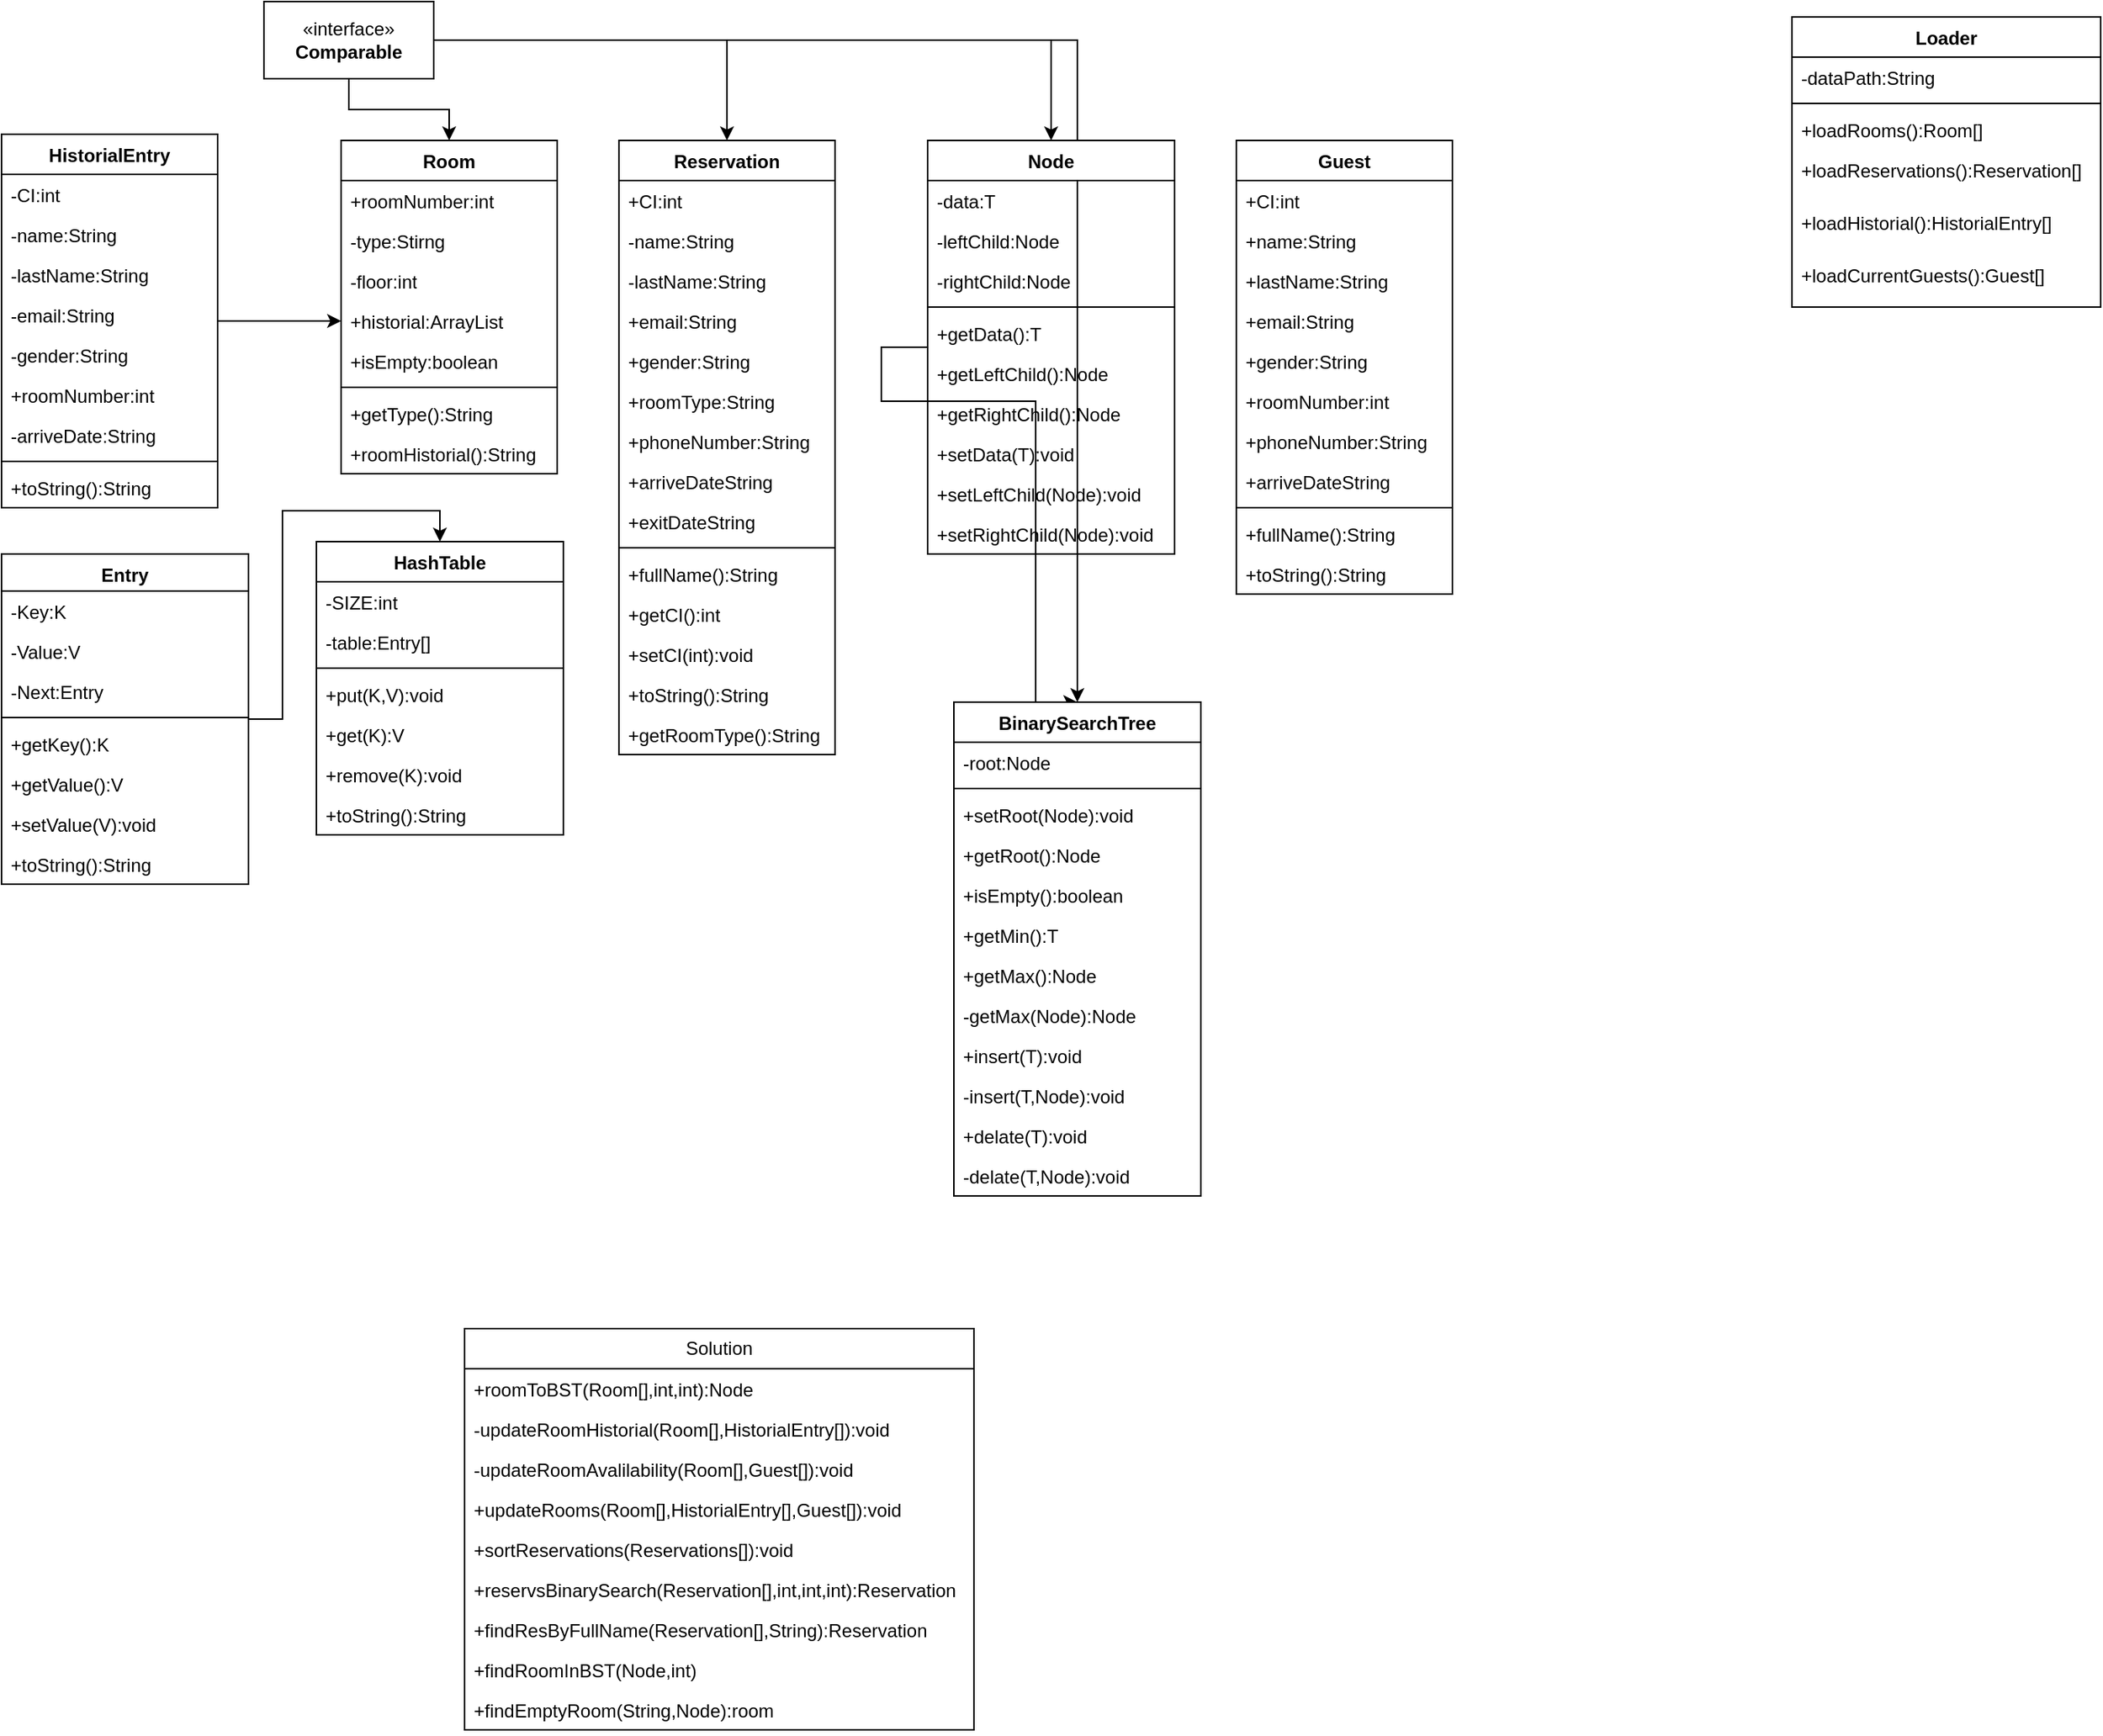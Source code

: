 <mxfile version="21.5.2" type="github">
  <diagram name="Página-1" id="9d56kvR91II5bREh-H07">
    <mxGraphModel dx="704" dy="362" grid="1" gridSize="10" guides="1" tooltips="1" connect="1" arrows="1" fold="1" page="1" pageScale="1" pageWidth="827" pageHeight="1169" math="0" shadow="0">
      <root>
        <mxCell id="0" />
        <mxCell id="1" parent="0" />
        <mxCell id="7iWJkJuJJ0laCZjRY4Vl-5" value="Loader" style="swimlane;fontStyle=1;align=center;verticalAlign=top;childLayout=stackLayout;horizontal=1;startSize=26;horizontalStack=0;resizeParent=1;resizeParentMax=0;resizeLast=0;collapsible=1;marginBottom=0;whiteSpace=wrap;html=1;" vertex="1" parent="1">
          <mxGeometry x="1210" y="40" width="200" height="188" as="geometry" />
        </mxCell>
        <mxCell id="7iWJkJuJJ0laCZjRY4Vl-6" value="-dataPath:String" style="text;strokeColor=none;fillColor=none;align=left;verticalAlign=top;spacingLeft=4;spacingRight=4;overflow=hidden;rotatable=0;points=[[0,0.5],[1,0.5]];portConstraint=eastwest;whiteSpace=wrap;html=1;" vertex="1" parent="7iWJkJuJJ0laCZjRY4Vl-5">
          <mxGeometry y="26" width="200" height="26" as="geometry" />
        </mxCell>
        <mxCell id="7iWJkJuJJ0laCZjRY4Vl-7" value="" style="line;strokeWidth=1;fillColor=none;align=left;verticalAlign=middle;spacingTop=-1;spacingLeft=3;spacingRight=3;rotatable=0;labelPosition=right;points=[];portConstraint=eastwest;strokeColor=inherit;" vertex="1" parent="7iWJkJuJJ0laCZjRY4Vl-5">
          <mxGeometry y="52" width="200" height="8" as="geometry" />
        </mxCell>
        <mxCell id="7iWJkJuJJ0laCZjRY4Vl-8" value="+loadRooms():Room[]" style="text;strokeColor=none;fillColor=none;align=left;verticalAlign=top;spacingLeft=4;spacingRight=4;overflow=hidden;rotatable=0;points=[[0,0.5],[1,0.5]];portConstraint=eastwest;whiteSpace=wrap;html=1;" vertex="1" parent="7iWJkJuJJ0laCZjRY4Vl-5">
          <mxGeometry y="60" width="200" height="26" as="geometry" />
        </mxCell>
        <mxCell id="7iWJkJuJJ0laCZjRY4Vl-9" value="+loadReservations():Reservation[]" style="text;strokeColor=none;fillColor=none;align=left;verticalAlign=top;spacingLeft=4;spacingRight=4;overflow=hidden;rotatable=0;points=[[0,0.5],[1,0.5]];portConstraint=eastwest;whiteSpace=wrap;html=1;" vertex="1" parent="7iWJkJuJJ0laCZjRY4Vl-5">
          <mxGeometry y="86" width="200" height="34" as="geometry" />
        </mxCell>
        <mxCell id="7iWJkJuJJ0laCZjRY4Vl-10" value="+loadHistorial():HistorialEntry[]" style="text;strokeColor=none;fillColor=none;align=left;verticalAlign=top;spacingLeft=4;spacingRight=4;overflow=hidden;rotatable=0;points=[[0,0.5],[1,0.5]];portConstraint=eastwest;whiteSpace=wrap;html=1;" vertex="1" parent="7iWJkJuJJ0laCZjRY4Vl-5">
          <mxGeometry y="120" width="200" height="34" as="geometry" />
        </mxCell>
        <mxCell id="7iWJkJuJJ0laCZjRY4Vl-11" value="+loadCurrentGuests():Guest[]" style="text;strokeColor=none;fillColor=none;align=left;verticalAlign=top;spacingLeft=4;spacingRight=4;overflow=hidden;rotatable=0;points=[[0,0.5],[1,0.5]];portConstraint=eastwest;whiteSpace=wrap;html=1;" vertex="1" parent="7iWJkJuJJ0laCZjRY4Vl-5">
          <mxGeometry y="154" width="200" height="34" as="geometry" />
        </mxCell>
        <mxCell id="7iWJkJuJJ0laCZjRY4Vl-12" value="Room" style="swimlane;fontStyle=1;align=center;verticalAlign=top;childLayout=stackLayout;horizontal=1;startSize=26;horizontalStack=0;resizeParent=1;resizeParentMax=0;resizeLast=0;collapsible=1;marginBottom=0;whiteSpace=wrap;html=1;" vertex="1" parent="1">
          <mxGeometry x="270" y="120" width="140" height="216" as="geometry" />
        </mxCell>
        <mxCell id="7iWJkJuJJ0laCZjRY4Vl-13" value="+roomNumber:int" style="text;strokeColor=none;fillColor=none;align=left;verticalAlign=top;spacingLeft=4;spacingRight=4;overflow=hidden;rotatable=0;points=[[0,0.5],[1,0.5]];portConstraint=eastwest;whiteSpace=wrap;html=1;" vertex="1" parent="7iWJkJuJJ0laCZjRY4Vl-12">
          <mxGeometry y="26" width="140" height="26" as="geometry" />
        </mxCell>
        <mxCell id="7iWJkJuJJ0laCZjRY4Vl-16" value="-type:Stirng" style="text;strokeColor=none;fillColor=none;align=left;verticalAlign=top;spacingLeft=4;spacingRight=4;overflow=hidden;rotatable=0;points=[[0,0.5],[1,0.5]];portConstraint=eastwest;whiteSpace=wrap;html=1;" vertex="1" parent="7iWJkJuJJ0laCZjRY4Vl-12">
          <mxGeometry y="52" width="140" height="26" as="geometry" />
        </mxCell>
        <mxCell id="7iWJkJuJJ0laCZjRY4Vl-17" value="-floor:int" style="text;strokeColor=none;fillColor=none;align=left;verticalAlign=top;spacingLeft=4;spacingRight=4;overflow=hidden;rotatable=0;points=[[0,0.5],[1,0.5]];portConstraint=eastwest;whiteSpace=wrap;html=1;" vertex="1" parent="7iWJkJuJJ0laCZjRY4Vl-12">
          <mxGeometry y="78" width="140" height="26" as="geometry" />
        </mxCell>
        <mxCell id="7iWJkJuJJ0laCZjRY4Vl-18" value="+historial:ArrayList" style="text;strokeColor=none;fillColor=none;align=left;verticalAlign=top;spacingLeft=4;spacingRight=4;overflow=hidden;rotatable=0;points=[[0,0.5],[1,0.5]];portConstraint=eastwest;whiteSpace=wrap;html=1;" vertex="1" parent="7iWJkJuJJ0laCZjRY4Vl-12">
          <mxGeometry y="104" width="140" height="26" as="geometry" />
        </mxCell>
        <mxCell id="7iWJkJuJJ0laCZjRY4Vl-19" value="+isEmpty:boolean" style="text;strokeColor=none;fillColor=none;align=left;verticalAlign=top;spacingLeft=4;spacingRight=4;overflow=hidden;rotatable=0;points=[[0,0.5],[1,0.5]];portConstraint=eastwest;whiteSpace=wrap;html=1;" vertex="1" parent="7iWJkJuJJ0laCZjRY4Vl-12">
          <mxGeometry y="130" width="140" height="26" as="geometry" />
        </mxCell>
        <mxCell id="7iWJkJuJJ0laCZjRY4Vl-14" value="" style="line;strokeWidth=1;fillColor=none;align=left;verticalAlign=middle;spacingTop=-1;spacingLeft=3;spacingRight=3;rotatable=0;labelPosition=right;points=[];portConstraint=eastwest;strokeColor=inherit;" vertex="1" parent="7iWJkJuJJ0laCZjRY4Vl-12">
          <mxGeometry y="156" width="140" height="8" as="geometry" />
        </mxCell>
        <mxCell id="7iWJkJuJJ0laCZjRY4Vl-20" value="+getType():String" style="text;strokeColor=none;fillColor=none;align=left;verticalAlign=top;spacingLeft=4;spacingRight=4;overflow=hidden;rotatable=0;points=[[0,0.5],[1,0.5]];portConstraint=eastwest;whiteSpace=wrap;html=1;" vertex="1" parent="7iWJkJuJJ0laCZjRY4Vl-12">
          <mxGeometry y="164" width="140" height="26" as="geometry" />
        </mxCell>
        <mxCell id="7iWJkJuJJ0laCZjRY4Vl-21" value="+roomHistorial():String" style="text;strokeColor=none;fillColor=none;align=left;verticalAlign=top;spacingLeft=4;spacingRight=4;overflow=hidden;rotatable=0;points=[[0,0.5],[1,0.5]];portConstraint=eastwest;whiteSpace=wrap;html=1;" vertex="1" parent="7iWJkJuJJ0laCZjRY4Vl-12">
          <mxGeometry y="190" width="140" height="26" as="geometry" />
        </mxCell>
        <mxCell id="7iWJkJuJJ0laCZjRY4Vl-23" style="edgeStyle=orthogonalEdgeStyle;rounded=0;orthogonalLoop=1;jettySize=auto;html=1;entryX=0.5;entryY=0;entryDx=0;entryDy=0;" edge="1" parent="1" source="7iWJkJuJJ0laCZjRY4Vl-22" target="7iWJkJuJJ0laCZjRY4Vl-12">
          <mxGeometry relative="1" as="geometry" />
        </mxCell>
        <mxCell id="7iWJkJuJJ0laCZjRY4Vl-28" style="edgeStyle=orthogonalEdgeStyle;rounded=0;orthogonalLoop=1;jettySize=auto;html=1;entryX=0.5;entryY=0;entryDx=0;entryDy=0;" edge="1" parent="1" source="7iWJkJuJJ0laCZjRY4Vl-22" target="7iWJkJuJJ0laCZjRY4Vl-24">
          <mxGeometry relative="1" as="geometry" />
        </mxCell>
        <mxCell id="7iWJkJuJJ0laCZjRY4Vl-46" style="edgeStyle=orthogonalEdgeStyle;rounded=0;orthogonalLoop=1;jettySize=auto;html=1;entryX=0.5;entryY=0;entryDx=0;entryDy=0;" edge="1" parent="1" source="7iWJkJuJJ0laCZjRY4Vl-22" target="7iWJkJuJJ0laCZjRY4Vl-42">
          <mxGeometry relative="1" as="geometry" />
        </mxCell>
        <mxCell id="TbbatcDGDW8jOOFqijv0-23" style="edgeStyle=orthogonalEdgeStyle;rounded=0;orthogonalLoop=1;jettySize=auto;html=1;" edge="1" parent="1" source="7iWJkJuJJ0laCZjRY4Vl-22" target="TbbatcDGDW8jOOFqijv0-17">
          <mxGeometry relative="1" as="geometry" />
        </mxCell>
        <mxCell id="7iWJkJuJJ0laCZjRY4Vl-22" value="«interface»&lt;br&gt;&lt;b&gt;Comparable&lt;/b&gt;" style="html=1;whiteSpace=wrap;" vertex="1" parent="1">
          <mxGeometry x="220" y="30" width="110" height="50" as="geometry" />
        </mxCell>
        <mxCell id="7iWJkJuJJ0laCZjRY4Vl-24" value="Reservation" style="swimlane;fontStyle=1;align=center;verticalAlign=top;childLayout=stackLayout;horizontal=1;startSize=26;horizontalStack=0;resizeParent=1;resizeParentMax=0;resizeLast=0;collapsible=1;marginBottom=0;whiteSpace=wrap;html=1;" vertex="1" parent="1">
          <mxGeometry x="450" y="120" width="140" height="398" as="geometry" />
        </mxCell>
        <mxCell id="7iWJkJuJJ0laCZjRY4Vl-25" value="+CI:int" style="text;strokeColor=none;fillColor=none;align=left;verticalAlign=top;spacingLeft=4;spacingRight=4;overflow=hidden;rotatable=0;points=[[0,0.5],[1,0.5]];portConstraint=eastwest;whiteSpace=wrap;html=1;" vertex="1" parent="7iWJkJuJJ0laCZjRY4Vl-24">
          <mxGeometry y="26" width="140" height="26" as="geometry" />
        </mxCell>
        <mxCell id="7iWJkJuJJ0laCZjRY4Vl-29" value="-name:String" style="text;strokeColor=none;fillColor=none;align=left;verticalAlign=top;spacingLeft=4;spacingRight=4;overflow=hidden;rotatable=0;points=[[0,0.5],[1,0.5]];portConstraint=eastwest;whiteSpace=wrap;html=1;" vertex="1" parent="7iWJkJuJJ0laCZjRY4Vl-24">
          <mxGeometry y="52" width="140" height="26" as="geometry" />
        </mxCell>
        <mxCell id="7iWJkJuJJ0laCZjRY4Vl-30" value="-lastName:String" style="text;strokeColor=none;fillColor=none;align=left;verticalAlign=top;spacingLeft=4;spacingRight=4;overflow=hidden;rotatable=0;points=[[0,0.5],[1,0.5]];portConstraint=eastwest;whiteSpace=wrap;html=1;" vertex="1" parent="7iWJkJuJJ0laCZjRY4Vl-24">
          <mxGeometry y="78" width="140" height="26" as="geometry" />
        </mxCell>
        <mxCell id="7iWJkJuJJ0laCZjRY4Vl-31" value="+email:String" style="text;strokeColor=none;fillColor=none;align=left;verticalAlign=top;spacingLeft=4;spacingRight=4;overflow=hidden;rotatable=0;points=[[0,0.5],[1,0.5]];portConstraint=eastwest;whiteSpace=wrap;html=1;" vertex="1" parent="7iWJkJuJJ0laCZjRY4Vl-24">
          <mxGeometry y="104" width="140" height="26" as="geometry" />
        </mxCell>
        <mxCell id="7iWJkJuJJ0laCZjRY4Vl-32" value="+gender:String" style="text;strokeColor=none;fillColor=none;align=left;verticalAlign=top;spacingLeft=4;spacingRight=4;overflow=hidden;rotatable=0;points=[[0,0.5],[1,0.5]];portConstraint=eastwest;whiteSpace=wrap;html=1;" vertex="1" parent="7iWJkJuJJ0laCZjRY4Vl-24">
          <mxGeometry y="130" width="140" height="26" as="geometry" />
        </mxCell>
        <mxCell id="7iWJkJuJJ0laCZjRY4Vl-33" value="+roomType:String" style="text;strokeColor=none;fillColor=none;align=left;verticalAlign=top;spacingLeft=4;spacingRight=4;overflow=hidden;rotatable=0;points=[[0,0.5],[1,0.5]];portConstraint=eastwest;whiteSpace=wrap;html=1;" vertex="1" parent="7iWJkJuJJ0laCZjRY4Vl-24">
          <mxGeometry y="156" width="140" height="26" as="geometry" />
        </mxCell>
        <mxCell id="7iWJkJuJJ0laCZjRY4Vl-34" value="+phoneNumber:String" style="text;strokeColor=none;fillColor=none;align=left;verticalAlign=top;spacingLeft=4;spacingRight=4;overflow=hidden;rotatable=0;points=[[0,0.5],[1,0.5]];portConstraint=eastwest;whiteSpace=wrap;html=1;" vertex="1" parent="7iWJkJuJJ0laCZjRY4Vl-24">
          <mxGeometry y="182" width="140" height="26" as="geometry" />
        </mxCell>
        <mxCell id="7iWJkJuJJ0laCZjRY4Vl-35" value="+arriveDateString" style="text;strokeColor=none;fillColor=none;align=left;verticalAlign=top;spacingLeft=4;spacingRight=4;overflow=hidden;rotatable=0;points=[[0,0.5],[1,0.5]];portConstraint=eastwest;whiteSpace=wrap;html=1;" vertex="1" parent="7iWJkJuJJ0laCZjRY4Vl-24">
          <mxGeometry y="208" width="140" height="26" as="geometry" />
        </mxCell>
        <mxCell id="7iWJkJuJJ0laCZjRY4Vl-36" value="+exitDateString" style="text;strokeColor=none;fillColor=none;align=left;verticalAlign=top;spacingLeft=4;spacingRight=4;overflow=hidden;rotatable=0;points=[[0,0.5],[1,0.5]];portConstraint=eastwest;whiteSpace=wrap;html=1;" vertex="1" parent="7iWJkJuJJ0laCZjRY4Vl-24">
          <mxGeometry y="234" width="140" height="26" as="geometry" />
        </mxCell>
        <mxCell id="7iWJkJuJJ0laCZjRY4Vl-26" value="" style="line;strokeWidth=1;fillColor=none;align=left;verticalAlign=middle;spacingTop=-1;spacingLeft=3;spacingRight=3;rotatable=0;labelPosition=right;points=[];portConstraint=eastwest;strokeColor=inherit;" vertex="1" parent="7iWJkJuJJ0laCZjRY4Vl-24">
          <mxGeometry y="260" width="140" height="8" as="geometry" />
        </mxCell>
        <mxCell id="7iWJkJuJJ0laCZjRY4Vl-27" value="+fullName():String" style="text;strokeColor=none;fillColor=none;align=left;verticalAlign=top;spacingLeft=4;spacingRight=4;overflow=hidden;rotatable=0;points=[[0,0.5],[1,0.5]];portConstraint=eastwest;whiteSpace=wrap;html=1;" vertex="1" parent="7iWJkJuJJ0laCZjRY4Vl-24">
          <mxGeometry y="268" width="140" height="26" as="geometry" />
        </mxCell>
        <mxCell id="7iWJkJuJJ0laCZjRY4Vl-38" value="+getCI():int" style="text;strokeColor=none;fillColor=none;align=left;verticalAlign=top;spacingLeft=4;spacingRight=4;overflow=hidden;rotatable=0;points=[[0,0.5],[1,0.5]];portConstraint=eastwest;whiteSpace=wrap;html=1;" vertex="1" parent="7iWJkJuJJ0laCZjRY4Vl-24">
          <mxGeometry y="294" width="140" height="26" as="geometry" />
        </mxCell>
        <mxCell id="7iWJkJuJJ0laCZjRY4Vl-39" value="+setCI(int):void" style="text;strokeColor=none;fillColor=none;align=left;verticalAlign=top;spacingLeft=4;spacingRight=4;overflow=hidden;rotatable=0;points=[[0,0.5],[1,0.5]];portConstraint=eastwest;whiteSpace=wrap;html=1;" vertex="1" parent="7iWJkJuJJ0laCZjRY4Vl-24">
          <mxGeometry y="320" width="140" height="26" as="geometry" />
        </mxCell>
        <mxCell id="7iWJkJuJJ0laCZjRY4Vl-40" value="+toString():String" style="text;strokeColor=none;fillColor=none;align=left;verticalAlign=top;spacingLeft=4;spacingRight=4;overflow=hidden;rotatable=0;points=[[0,0.5],[1,0.5]];portConstraint=eastwest;whiteSpace=wrap;html=1;" vertex="1" parent="7iWJkJuJJ0laCZjRY4Vl-24">
          <mxGeometry y="346" width="140" height="26" as="geometry" />
        </mxCell>
        <mxCell id="7iWJkJuJJ0laCZjRY4Vl-41" value="+getRoomType():String" style="text;strokeColor=none;fillColor=none;align=left;verticalAlign=top;spacingLeft=4;spacingRight=4;overflow=hidden;rotatable=0;points=[[0,0.5],[1,0.5]];portConstraint=eastwest;whiteSpace=wrap;html=1;" vertex="1" parent="7iWJkJuJJ0laCZjRY4Vl-24">
          <mxGeometry y="372" width="140" height="26" as="geometry" />
        </mxCell>
        <mxCell id="TbbatcDGDW8jOOFqijv0-21" value="" style="edgeStyle=orthogonalEdgeStyle;rounded=0;orthogonalLoop=1;jettySize=auto;html=1;entryX=0.5;entryY=0;entryDx=0;entryDy=0;" edge="1" parent="1" source="7iWJkJuJJ0laCZjRY4Vl-42" target="TbbatcDGDW8jOOFqijv0-17">
          <mxGeometry relative="1" as="geometry">
            <Array as="points">
              <mxPoint x="620" y="254" />
              <mxPoint x="620" y="289" />
              <mxPoint x="720" y="289" />
            </Array>
          </mxGeometry>
        </mxCell>
        <mxCell id="7iWJkJuJJ0laCZjRY4Vl-42" value="Node" style="swimlane;fontStyle=1;align=center;verticalAlign=top;childLayout=stackLayout;horizontal=1;startSize=26;horizontalStack=0;resizeParent=1;resizeParentMax=0;resizeLast=0;collapsible=1;marginBottom=0;whiteSpace=wrap;html=1;" vertex="1" parent="1">
          <mxGeometry x="650" y="120" width="160" height="268" as="geometry" />
        </mxCell>
        <mxCell id="7iWJkJuJJ0laCZjRY4Vl-43" value="-data:T" style="text;strokeColor=none;fillColor=none;align=left;verticalAlign=top;spacingLeft=4;spacingRight=4;overflow=hidden;rotatable=0;points=[[0,0.5],[1,0.5]];portConstraint=eastwest;whiteSpace=wrap;html=1;" vertex="1" parent="7iWJkJuJJ0laCZjRY4Vl-42">
          <mxGeometry y="26" width="160" height="26" as="geometry" />
        </mxCell>
        <mxCell id="7iWJkJuJJ0laCZjRY4Vl-47" value="-leftChild:Node" style="text;strokeColor=none;fillColor=none;align=left;verticalAlign=top;spacingLeft=4;spacingRight=4;overflow=hidden;rotatable=0;points=[[0,0.5],[1,0.5]];portConstraint=eastwest;whiteSpace=wrap;html=1;" vertex="1" parent="7iWJkJuJJ0laCZjRY4Vl-42">
          <mxGeometry y="52" width="160" height="26" as="geometry" />
        </mxCell>
        <mxCell id="7iWJkJuJJ0laCZjRY4Vl-48" value="-rightChild:Node" style="text;strokeColor=none;fillColor=none;align=left;verticalAlign=top;spacingLeft=4;spacingRight=4;overflow=hidden;rotatable=0;points=[[0,0.5],[1,0.5]];portConstraint=eastwest;whiteSpace=wrap;html=1;" vertex="1" parent="7iWJkJuJJ0laCZjRY4Vl-42">
          <mxGeometry y="78" width="160" height="26" as="geometry" />
        </mxCell>
        <mxCell id="7iWJkJuJJ0laCZjRY4Vl-44" value="" style="line;strokeWidth=1;fillColor=none;align=left;verticalAlign=middle;spacingTop=-1;spacingLeft=3;spacingRight=3;rotatable=0;labelPosition=right;points=[];portConstraint=eastwest;strokeColor=inherit;" vertex="1" parent="7iWJkJuJJ0laCZjRY4Vl-42">
          <mxGeometry y="104" width="160" height="8" as="geometry" />
        </mxCell>
        <mxCell id="7iWJkJuJJ0laCZjRY4Vl-45" value="+getData():T" style="text;strokeColor=none;fillColor=none;align=left;verticalAlign=top;spacingLeft=4;spacingRight=4;overflow=hidden;rotatable=0;points=[[0,0.5],[1,0.5]];portConstraint=eastwest;whiteSpace=wrap;html=1;" vertex="1" parent="7iWJkJuJJ0laCZjRY4Vl-42">
          <mxGeometry y="112" width="160" height="26" as="geometry" />
        </mxCell>
        <mxCell id="7iWJkJuJJ0laCZjRY4Vl-49" value="+getLeftChild():Node" style="text;strokeColor=none;fillColor=none;align=left;verticalAlign=top;spacingLeft=4;spacingRight=4;overflow=hidden;rotatable=0;points=[[0,0.5],[1,0.5]];portConstraint=eastwest;whiteSpace=wrap;html=1;" vertex="1" parent="7iWJkJuJJ0laCZjRY4Vl-42">
          <mxGeometry y="138" width="160" height="26" as="geometry" />
        </mxCell>
        <mxCell id="7iWJkJuJJ0laCZjRY4Vl-50" value="+getRightChild():Node" style="text;strokeColor=none;fillColor=none;align=left;verticalAlign=top;spacingLeft=4;spacingRight=4;overflow=hidden;rotatable=0;points=[[0,0.5],[1,0.5]];portConstraint=eastwest;whiteSpace=wrap;html=1;" vertex="1" parent="7iWJkJuJJ0laCZjRY4Vl-42">
          <mxGeometry y="164" width="160" height="26" as="geometry" />
        </mxCell>
        <mxCell id="7iWJkJuJJ0laCZjRY4Vl-51" value="+setData(T):void" style="text;strokeColor=none;fillColor=none;align=left;verticalAlign=top;spacingLeft=4;spacingRight=4;overflow=hidden;rotatable=0;points=[[0,0.5],[1,0.5]];portConstraint=eastwest;whiteSpace=wrap;html=1;" vertex="1" parent="7iWJkJuJJ0laCZjRY4Vl-42">
          <mxGeometry y="190" width="160" height="26" as="geometry" />
        </mxCell>
        <mxCell id="7iWJkJuJJ0laCZjRY4Vl-52" value="+setLeftChild(Node):void" style="text;strokeColor=none;fillColor=none;align=left;verticalAlign=top;spacingLeft=4;spacingRight=4;overflow=hidden;rotatable=0;points=[[0,0.5],[1,0.5]];portConstraint=eastwest;whiteSpace=wrap;html=1;" vertex="1" parent="7iWJkJuJJ0laCZjRY4Vl-42">
          <mxGeometry y="216" width="160" height="26" as="geometry" />
        </mxCell>
        <mxCell id="7iWJkJuJJ0laCZjRY4Vl-53" value="+setRightChild(Node):void" style="text;strokeColor=none;fillColor=none;align=left;verticalAlign=top;spacingLeft=4;spacingRight=4;overflow=hidden;rotatable=0;points=[[0,0.5],[1,0.5]];portConstraint=eastwest;whiteSpace=wrap;html=1;" vertex="1" parent="7iWJkJuJJ0laCZjRY4Vl-42">
          <mxGeometry y="242" width="160" height="26" as="geometry" />
        </mxCell>
        <mxCell id="7iWJkJuJJ0laCZjRY4Vl-91" style="edgeStyle=orthogonalEdgeStyle;rounded=0;orthogonalLoop=1;jettySize=auto;html=1;entryX=0;entryY=0.5;entryDx=0;entryDy=0;" edge="1" parent="1" source="7iWJkJuJJ0laCZjRY4Vl-55" target="7iWJkJuJJ0laCZjRY4Vl-18">
          <mxGeometry relative="1" as="geometry" />
        </mxCell>
        <mxCell id="7iWJkJuJJ0laCZjRY4Vl-55" value="HistorialEntry" style="swimlane;fontStyle=1;align=center;verticalAlign=top;childLayout=stackLayout;horizontal=1;startSize=26;horizontalStack=0;resizeParent=1;resizeParentMax=0;resizeLast=0;collapsible=1;marginBottom=0;whiteSpace=wrap;html=1;" vertex="1" parent="1">
          <mxGeometry x="50" y="116" width="140" height="242" as="geometry" />
        </mxCell>
        <mxCell id="7iWJkJuJJ0laCZjRY4Vl-56" value="-CI:int" style="text;strokeColor=none;fillColor=none;align=left;verticalAlign=top;spacingLeft=4;spacingRight=4;overflow=hidden;rotatable=0;points=[[0,0.5],[1,0.5]];portConstraint=eastwest;whiteSpace=wrap;html=1;" vertex="1" parent="7iWJkJuJJ0laCZjRY4Vl-55">
          <mxGeometry y="26" width="140" height="26" as="geometry" />
        </mxCell>
        <mxCell id="7iWJkJuJJ0laCZjRY4Vl-57" value="-name:String" style="text;strokeColor=none;fillColor=none;align=left;verticalAlign=top;spacingLeft=4;spacingRight=4;overflow=hidden;rotatable=0;points=[[0,0.5],[1,0.5]];portConstraint=eastwest;whiteSpace=wrap;html=1;" vertex="1" parent="7iWJkJuJJ0laCZjRY4Vl-55">
          <mxGeometry y="52" width="140" height="26" as="geometry" />
        </mxCell>
        <mxCell id="7iWJkJuJJ0laCZjRY4Vl-58" value="-lastName:String" style="text;strokeColor=none;fillColor=none;align=left;verticalAlign=top;spacingLeft=4;spacingRight=4;overflow=hidden;rotatable=0;points=[[0,0.5],[1,0.5]];portConstraint=eastwest;whiteSpace=wrap;html=1;" vertex="1" parent="7iWJkJuJJ0laCZjRY4Vl-55">
          <mxGeometry y="78" width="140" height="26" as="geometry" />
        </mxCell>
        <mxCell id="7iWJkJuJJ0laCZjRY4Vl-59" value="-email:String" style="text;strokeColor=none;fillColor=none;align=left;verticalAlign=top;spacingLeft=4;spacingRight=4;overflow=hidden;rotatable=0;points=[[0,0.5],[1,0.5]];portConstraint=eastwest;whiteSpace=wrap;html=1;" vertex="1" parent="7iWJkJuJJ0laCZjRY4Vl-55">
          <mxGeometry y="104" width="140" height="26" as="geometry" />
        </mxCell>
        <mxCell id="7iWJkJuJJ0laCZjRY4Vl-60" value="-gender:String" style="text;strokeColor=none;fillColor=none;align=left;verticalAlign=top;spacingLeft=4;spacingRight=4;overflow=hidden;rotatable=0;points=[[0,0.5],[1,0.5]];portConstraint=eastwest;whiteSpace=wrap;html=1;" vertex="1" parent="7iWJkJuJJ0laCZjRY4Vl-55">
          <mxGeometry y="130" width="140" height="26" as="geometry" />
        </mxCell>
        <mxCell id="7iWJkJuJJ0laCZjRY4Vl-62" value="+roomNumber:int" style="text;strokeColor=none;fillColor=none;align=left;verticalAlign=top;spacingLeft=4;spacingRight=4;overflow=hidden;rotatable=0;points=[[0,0.5],[1,0.5]];portConstraint=eastwest;whiteSpace=wrap;html=1;" vertex="1" parent="7iWJkJuJJ0laCZjRY4Vl-55">
          <mxGeometry y="156" width="140" height="26" as="geometry" />
        </mxCell>
        <mxCell id="7iWJkJuJJ0laCZjRY4Vl-63" value="-arriveDate:String" style="text;strokeColor=none;fillColor=none;align=left;verticalAlign=top;spacingLeft=4;spacingRight=4;overflow=hidden;rotatable=0;points=[[0,0.5],[1,0.5]];portConstraint=eastwest;whiteSpace=wrap;html=1;" vertex="1" parent="7iWJkJuJJ0laCZjRY4Vl-55">
          <mxGeometry y="182" width="140" height="26" as="geometry" />
        </mxCell>
        <mxCell id="7iWJkJuJJ0laCZjRY4Vl-65" value="" style="line;strokeWidth=1;fillColor=none;align=left;verticalAlign=middle;spacingTop=-1;spacingLeft=3;spacingRight=3;rotatable=0;labelPosition=right;points=[];portConstraint=eastwest;strokeColor=inherit;" vertex="1" parent="7iWJkJuJJ0laCZjRY4Vl-55">
          <mxGeometry y="208" width="140" height="8" as="geometry" />
        </mxCell>
        <mxCell id="7iWJkJuJJ0laCZjRY4Vl-69" value="+toString():String" style="text;strokeColor=none;fillColor=none;align=left;verticalAlign=top;spacingLeft=4;spacingRight=4;overflow=hidden;rotatable=0;points=[[0,0.5],[1,0.5]];portConstraint=eastwest;whiteSpace=wrap;html=1;" vertex="1" parent="7iWJkJuJJ0laCZjRY4Vl-55">
          <mxGeometry y="216" width="140" height="26" as="geometry" />
        </mxCell>
        <mxCell id="7iWJkJuJJ0laCZjRY4Vl-90" style="edgeStyle=orthogonalEdgeStyle;rounded=0;orthogonalLoop=1;jettySize=auto;html=1;entryX=0.5;entryY=0;entryDx=0;entryDy=0;" edge="1" parent="1" source="7iWJkJuJJ0laCZjRY4Vl-71" target="7iWJkJuJJ0laCZjRY4Vl-82">
          <mxGeometry relative="1" as="geometry" />
        </mxCell>
        <mxCell id="7iWJkJuJJ0laCZjRY4Vl-71" value="Entry" style="swimlane;fontStyle=1;align=center;verticalAlign=top;childLayout=stackLayout;horizontal=1;startSize=24;horizontalStack=0;resizeParent=1;resizeParentMax=0;resizeLast=0;collapsible=1;marginBottom=0;whiteSpace=wrap;html=1;" vertex="1" parent="1">
          <mxGeometry x="50" y="388" width="160" height="214" as="geometry" />
        </mxCell>
        <mxCell id="7iWJkJuJJ0laCZjRY4Vl-72" value="-Key:K" style="text;strokeColor=none;fillColor=none;align=left;verticalAlign=top;spacingLeft=4;spacingRight=4;overflow=hidden;rotatable=0;points=[[0,0.5],[1,0.5]];portConstraint=eastwest;whiteSpace=wrap;html=1;" vertex="1" parent="7iWJkJuJJ0laCZjRY4Vl-71">
          <mxGeometry y="24" width="160" height="26" as="geometry" />
        </mxCell>
        <mxCell id="7iWJkJuJJ0laCZjRY4Vl-77" value="-Value:V" style="text;strokeColor=none;fillColor=none;align=left;verticalAlign=top;spacingLeft=4;spacingRight=4;overflow=hidden;rotatable=0;points=[[0,0.5],[1,0.5]];portConstraint=eastwest;whiteSpace=wrap;html=1;" vertex="1" parent="7iWJkJuJJ0laCZjRY4Vl-71">
          <mxGeometry y="50" width="160" height="26" as="geometry" />
        </mxCell>
        <mxCell id="7iWJkJuJJ0laCZjRY4Vl-78" value="-Next:Entry" style="text;strokeColor=none;fillColor=none;align=left;verticalAlign=top;spacingLeft=4;spacingRight=4;overflow=hidden;rotatable=0;points=[[0,0.5],[1,0.5]];portConstraint=eastwest;whiteSpace=wrap;html=1;" vertex="1" parent="7iWJkJuJJ0laCZjRY4Vl-71">
          <mxGeometry y="76" width="160" height="26" as="geometry" />
        </mxCell>
        <mxCell id="7iWJkJuJJ0laCZjRY4Vl-73" value="" style="line;strokeWidth=1;fillColor=none;align=left;verticalAlign=middle;spacingTop=-1;spacingLeft=3;spacingRight=3;rotatable=0;labelPosition=right;points=[];portConstraint=eastwest;strokeColor=inherit;" vertex="1" parent="7iWJkJuJJ0laCZjRY4Vl-71">
          <mxGeometry y="102" width="160" height="8" as="geometry" />
        </mxCell>
        <mxCell id="7iWJkJuJJ0laCZjRY4Vl-74" value="+getKey():K" style="text;strokeColor=none;fillColor=none;align=left;verticalAlign=top;spacingLeft=4;spacingRight=4;overflow=hidden;rotatable=0;points=[[0,0.5],[1,0.5]];portConstraint=eastwest;whiteSpace=wrap;html=1;" vertex="1" parent="7iWJkJuJJ0laCZjRY4Vl-71">
          <mxGeometry y="110" width="160" height="26" as="geometry" />
        </mxCell>
        <mxCell id="7iWJkJuJJ0laCZjRY4Vl-79" value="+getValue():V" style="text;strokeColor=none;fillColor=none;align=left;verticalAlign=top;spacingLeft=4;spacingRight=4;overflow=hidden;rotatable=0;points=[[0,0.5],[1,0.5]];portConstraint=eastwest;whiteSpace=wrap;html=1;" vertex="1" parent="7iWJkJuJJ0laCZjRY4Vl-71">
          <mxGeometry y="136" width="160" height="26" as="geometry" />
        </mxCell>
        <mxCell id="7iWJkJuJJ0laCZjRY4Vl-81" value="+setValue(V):void" style="text;strokeColor=none;fillColor=none;align=left;verticalAlign=top;spacingLeft=4;spacingRight=4;overflow=hidden;rotatable=0;points=[[0,0.5],[1,0.5]];portConstraint=eastwest;whiteSpace=wrap;html=1;" vertex="1" parent="7iWJkJuJJ0laCZjRY4Vl-71">
          <mxGeometry y="162" width="160" height="26" as="geometry" />
        </mxCell>
        <mxCell id="7iWJkJuJJ0laCZjRY4Vl-80" value="+toString():String" style="text;strokeColor=none;fillColor=none;align=left;verticalAlign=top;spacingLeft=4;spacingRight=4;overflow=hidden;rotatable=0;points=[[0,0.5],[1,0.5]];portConstraint=eastwest;whiteSpace=wrap;html=1;" vertex="1" parent="7iWJkJuJJ0laCZjRY4Vl-71">
          <mxGeometry y="188" width="160" height="26" as="geometry" />
        </mxCell>
        <mxCell id="7iWJkJuJJ0laCZjRY4Vl-82" value="HashTable" style="swimlane;fontStyle=1;align=center;verticalAlign=top;childLayout=stackLayout;horizontal=1;startSize=26;horizontalStack=0;resizeParent=1;resizeParentMax=0;resizeLast=0;collapsible=1;marginBottom=0;whiteSpace=wrap;html=1;" vertex="1" parent="1">
          <mxGeometry x="254" y="380" width="160" height="190" as="geometry" />
        </mxCell>
        <mxCell id="7iWJkJuJJ0laCZjRY4Vl-83" value="-SIZE:int" style="text;strokeColor=none;fillColor=none;align=left;verticalAlign=top;spacingLeft=4;spacingRight=4;overflow=hidden;rotatable=0;points=[[0,0.5],[1,0.5]];portConstraint=eastwest;whiteSpace=wrap;html=1;" vertex="1" parent="7iWJkJuJJ0laCZjRY4Vl-82">
          <mxGeometry y="26" width="160" height="26" as="geometry" />
        </mxCell>
        <mxCell id="7iWJkJuJJ0laCZjRY4Vl-86" value="-table:Entry[]" style="text;strokeColor=none;fillColor=none;align=left;verticalAlign=top;spacingLeft=4;spacingRight=4;overflow=hidden;rotatable=0;points=[[0,0.5],[1,0.5]];portConstraint=eastwest;whiteSpace=wrap;html=1;" vertex="1" parent="7iWJkJuJJ0laCZjRY4Vl-82">
          <mxGeometry y="52" width="160" height="26" as="geometry" />
        </mxCell>
        <mxCell id="7iWJkJuJJ0laCZjRY4Vl-84" value="" style="line;strokeWidth=1;fillColor=none;align=left;verticalAlign=middle;spacingTop=-1;spacingLeft=3;spacingRight=3;rotatable=0;labelPosition=right;points=[];portConstraint=eastwest;strokeColor=inherit;" vertex="1" parent="7iWJkJuJJ0laCZjRY4Vl-82">
          <mxGeometry y="78" width="160" height="8" as="geometry" />
        </mxCell>
        <mxCell id="7iWJkJuJJ0laCZjRY4Vl-85" value="+put(K,V):void" style="text;strokeColor=none;fillColor=none;align=left;verticalAlign=top;spacingLeft=4;spacingRight=4;overflow=hidden;rotatable=0;points=[[0,0.5],[1,0.5]];portConstraint=eastwest;whiteSpace=wrap;html=1;" vertex="1" parent="7iWJkJuJJ0laCZjRY4Vl-82">
          <mxGeometry y="86" width="160" height="26" as="geometry" />
        </mxCell>
        <mxCell id="7iWJkJuJJ0laCZjRY4Vl-87" value="+get(K):V" style="text;strokeColor=none;fillColor=none;align=left;verticalAlign=top;spacingLeft=4;spacingRight=4;overflow=hidden;rotatable=0;points=[[0,0.5],[1,0.5]];portConstraint=eastwest;whiteSpace=wrap;html=1;" vertex="1" parent="7iWJkJuJJ0laCZjRY4Vl-82">
          <mxGeometry y="112" width="160" height="26" as="geometry" />
        </mxCell>
        <mxCell id="7iWJkJuJJ0laCZjRY4Vl-88" value="+remove(K):void" style="text;strokeColor=none;fillColor=none;align=left;verticalAlign=top;spacingLeft=4;spacingRight=4;overflow=hidden;rotatable=0;points=[[0,0.5],[1,0.5]];portConstraint=eastwest;whiteSpace=wrap;html=1;" vertex="1" parent="7iWJkJuJJ0laCZjRY4Vl-82">
          <mxGeometry y="138" width="160" height="26" as="geometry" />
        </mxCell>
        <mxCell id="7iWJkJuJJ0laCZjRY4Vl-89" value="+toString():String" style="text;strokeColor=none;fillColor=none;align=left;verticalAlign=top;spacingLeft=4;spacingRight=4;overflow=hidden;rotatable=0;points=[[0,0.5],[1,0.5]];portConstraint=eastwest;whiteSpace=wrap;html=1;" vertex="1" parent="7iWJkJuJJ0laCZjRY4Vl-82">
          <mxGeometry y="164" width="160" height="26" as="geometry" />
        </mxCell>
        <mxCell id="TbbatcDGDW8jOOFqijv0-1" value="Guest" style="swimlane;fontStyle=1;align=center;verticalAlign=top;childLayout=stackLayout;horizontal=1;startSize=26;horizontalStack=0;resizeParent=1;resizeParentMax=0;resizeLast=0;collapsible=1;marginBottom=0;whiteSpace=wrap;html=1;" vertex="1" parent="1">
          <mxGeometry x="850" y="120" width="140" height="294" as="geometry" />
        </mxCell>
        <mxCell id="TbbatcDGDW8jOOFqijv0-2" value="+CI:int" style="text;strokeColor=none;fillColor=none;align=left;verticalAlign=top;spacingLeft=4;spacingRight=4;overflow=hidden;rotatable=0;points=[[0,0.5],[1,0.5]];portConstraint=eastwest;whiteSpace=wrap;html=1;" vertex="1" parent="TbbatcDGDW8jOOFqijv0-1">
          <mxGeometry y="26" width="140" height="26" as="geometry" />
        </mxCell>
        <mxCell id="TbbatcDGDW8jOOFqijv0-3" value="+name:String" style="text;strokeColor=none;fillColor=none;align=left;verticalAlign=top;spacingLeft=4;spacingRight=4;overflow=hidden;rotatable=0;points=[[0,0.5],[1,0.5]];portConstraint=eastwest;whiteSpace=wrap;html=1;" vertex="1" parent="TbbatcDGDW8jOOFqijv0-1">
          <mxGeometry y="52" width="140" height="26" as="geometry" />
        </mxCell>
        <mxCell id="TbbatcDGDW8jOOFqijv0-4" value="+lastName:String" style="text;strokeColor=none;fillColor=none;align=left;verticalAlign=top;spacingLeft=4;spacingRight=4;overflow=hidden;rotatable=0;points=[[0,0.5],[1,0.5]];portConstraint=eastwest;whiteSpace=wrap;html=1;" vertex="1" parent="TbbatcDGDW8jOOFqijv0-1">
          <mxGeometry y="78" width="140" height="26" as="geometry" />
        </mxCell>
        <mxCell id="TbbatcDGDW8jOOFqijv0-5" value="+email:String" style="text;strokeColor=none;fillColor=none;align=left;verticalAlign=top;spacingLeft=4;spacingRight=4;overflow=hidden;rotatable=0;points=[[0,0.5],[1,0.5]];portConstraint=eastwest;whiteSpace=wrap;html=1;" vertex="1" parent="TbbatcDGDW8jOOFqijv0-1">
          <mxGeometry y="104" width="140" height="26" as="geometry" />
        </mxCell>
        <mxCell id="TbbatcDGDW8jOOFqijv0-6" value="+gender:String" style="text;strokeColor=none;fillColor=none;align=left;verticalAlign=top;spacingLeft=4;spacingRight=4;overflow=hidden;rotatable=0;points=[[0,0.5],[1,0.5]];portConstraint=eastwest;whiteSpace=wrap;html=1;" vertex="1" parent="TbbatcDGDW8jOOFqijv0-1">
          <mxGeometry y="130" width="140" height="26" as="geometry" />
        </mxCell>
        <mxCell id="TbbatcDGDW8jOOFqijv0-7" value="+roomNumber:int" style="text;strokeColor=none;fillColor=none;align=left;verticalAlign=top;spacingLeft=4;spacingRight=4;overflow=hidden;rotatable=0;points=[[0,0.5],[1,0.5]];portConstraint=eastwest;whiteSpace=wrap;html=1;" vertex="1" parent="TbbatcDGDW8jOOFqijv0-1">
          <mxGeometry y="156" width="140" height="26" as="geometry" />
        </mxCell>
        <mxCell id="TbbatcDGDW8jOOFqijv0-8" value="+phoneNumber:String" style="text;strokeColor=none;fillColor=none;align=left;verticalAlign=top;spacingLeft=4;spacingRight=4;overflow=hidden;rotatable=0;points=[[0,0.5],[1,0.5]];portConstraint=eastwest;whiteSpace=wrap;html=1;" vertex="1" parent="TbbatcDGDW8jOOFqijv0-1">
          <mxGeometry y="182" width="140" height="26" as="geometry" />
        </mxCell>
        <mxCell id="TbbatcDGDW8jOOFqijv0-9" value="+arriveDateString" style="text;strokeColor=none;fillColor=none;align=left;verticalAlign=top;spacingLeft=4;spacingRight=4;overflow=hidden;rotatable=0;points=[[0,0.5],[1,0.5]];portConstraint=eastwest;whiteSpace=wrap;html=1;" vertex="1" parent="TbbatcDGDW8jOOFqijv0-1">
          <mxGeometry y="208" width="140" height="26" as="geometry" />
        </mxCell>
        <mxCell id="TbbatcDGDW8jOOFqijv0-11" value="" style="line;strokeWidth=1;fillColor=none;align=left;verticalAlign=middle;spacingTop=-1;spacingLeft=3;spacingRight=3;rotatable=0;labelPosition=right;points=[];portConstraint=eastwest;strokeColor=inherit;" vertex="1" parent="TbbatcDGDW8jOOFqijv0-1">
          <mxGeometry y="234" width="140" height="8" as="geometry" />
        </mxCell>
        <mxCell id="TbbatcDGDW8jOOFqijv0-12" value="+fullName():String" style="text;strokeColor=none;fillColor=none;align=left;verticalAlign=top;spacingLeft=4;spacingRight=4;overflow=hidden;rotatable=0;points=[[0,0.5],[1,0.5]];portConstraint=eastwest;whiteSpace=wrap;html=1;" vertex="1" parent="TbbatcDGDW8jOOFqijv0-1">
          <mxGeometry y="242" width="140" height="26" as="geometry" />
        </mxCell>
        <mxCell id="TbbatcDGDW8jOOFqijv0-15" value="+toString():String" style="text;strokeColor=none;fillColor=none;align=left;verticalAlign=top;spacingLeft=4;spacingRight=4;overflow=hidden;rotatable=0;points=[[0,0.5],[1,0.5]];portConstraint=eastwest;whiteSpace=wrap;html=1;" vertex="1" parent="TbbatcDGDW8jOOFqijv0-1">
          <mxGeometry y="268" width="140" height="26" as="geometry" />
        </mxCell>
        <mxCell id="TbbatcDGDW8jOOFqijv0-17" value="BinarySearchTree" style="swimlane;fontStyle=1;align=center;verticalAlign=top;childLayout=stackLayout;horizontal=1;startSize=26;horizontalStack=0;resizeParent=1;resizeParentMax=0;resizeLast=0;collapsible=1;marginBottom=0;whiteSpace=wrap;html=1;" vertex="1" parent="1">
          <mxGeometry x="667" y="484" width="160" height="320" as="geometry" />
        </mxCell>
        <mxCell id="TbbatcDGDW8jOOFqijv0-18" value="-root:Node" style="text;strokeColor=none;fillColor=none;align=left;verticalAlign=top;spacingLeft=4;spacingRight=4;overflow=hidden;rotatable=0;points=[[0,0.5],[1,0.5]];portConstraint=eastwest;whiteSpace=wrap;html=1;" vertex="1" parent="TbbatcDGDW8jOOFqijv0-17">
          <mxGeometry y="26" width="160" height="26" as="geometry" />
        </mxCell>
        <mxCell id="TbbatcDGDW8jOOFqijv0-19" value="" style="line;strokeWidth=1;fillColor=none;align=left;verticalAlign=middle;spacingTop=-1;spacingLeft=3;spacingRight=3;rotatable=0;labelPosition=right;points=[];portConstraint=eastwest;strokeColor=inherit;" vertex="1" parent="TbbatcDGDW8jOOFqijv0-17">
          <mxGeometry y="52" width="160" height="8" as="geometry" />
        </mxCell>
        <mxCell id="TbbatcDGDW8jOOFqijv0-20" value="+setRoot(Node):void" style="text;strokeColor=none;fillColor=none;align=left;verticalAlign=top;spacingLeft=4;spacingRight=4;overflow=hidden;rotatable=0;points=[[0,0.5],[1,0.5]];portConstraint=eastwest;whiteSpace=wrap;html=1;" vertex="1" parent="TbbatcDGDW8jOOFqijv0-17">
          <mxGeometry y="60" width="160" height="26" as="geometry" />
        </mxCell>
        <mxCell id="TbbatcDGDW8jOOFqijv0-24" value="+getRoot():Node" style="text;strokeColor=none;fillColor=none;align=left;verticalAlign=top;spacingLeft=4;spacingRight=4;overflow=hidden;rotatable=0;points=[[0,0.5],[1,0.5]];portConstraint=eastwest;whiteSpace=wrap;html=1;" vertex="1" parent="TbbatcDGDW8jOOFqijv0-17">
          <mxGeometry y="86" width="160" height="26" as="geometry" />
        </mxCell>
        <mxCell id="TbbatcDGDW8jOOFqijv0-25" value="+isEmpty():boolean" style="text;strokeColor=none;fillColor=none;align=left;verticalAlign=top;spacingLeft=4;spacingRight=4;overflow=hidden;rotatable=0;points=[[0,0.5],[1,0.5]];portConstraint=eastwest;whiteSpace=wrap;html=1;" vertex="1" parent="TbbatcDGDW8jOOFqijv0-17">
          <mxGeometry y="112" width="160" height="26" as="geometry" />
        </mxCell>
        <mxCell id="TbbatcDGDW8jOOFqijv0-26" value="+getMin():T" style="text;strokeColor=none;fillColor=none;align=left;verticalAlign=top;spacingLeft=4;spacingRight=4;overflow=hidden;rotatable=0;points=[[0,0.5],[1,0.5]];portConstraint=eastwest;whiteSpace=wrap;html=1;" vertex="1" parent="TbbatcDGDW8jOOFqijv0-17">
          <mxGeometry y="138" width="160" height="26" as="geometry" />
        </mxCell>
        <mxCell id="TbbatcDGDW8jOOFqijv0-27" value="+getMax():Node" style="text;strokeColor=none;fillColor=none;align=left;verticalAlign=top;spacingLeft=4;spacingRight=4;overflow=hidden;rotatable=0;points=[[0,0.5],[1,0.5]];portConstraint=eastwest;whiteSpace=wrap;html=1;" vertex="1" parent="TbbatcDGDW8jOOFqijv0-17">
          <mxGeometry y="164" width="160" height="26" as="geometry" />
        </mxCell>
        <mxCell id="TbbatcDGDW8jOOFqijv0-28" value="-getMax(Node):Node" style="text;strokeColor=none;fillColor=none;align=left;verticalAlign=top;spacingLeft=4;spacingRight=4;overflow=hidden;rotatable=0;points=[[0,0.5],[1,0.5]];portConstraint=eastwest;whiteSpace=wrap;html=1;" vertex="1" parent="TbbatcDGDW8jOOFqijv0-17">
          <mxGeometry y="190" width="160" height="26" as="geometry" />
        </mxCell>
        <mxCell id="TbbatcDGDW8jOOFqijv0-29" value="+insert(T):void" style="text;strokeColor=none;fillColor=none;align=left;verticalAlign=top;spacingLeft=4;spacingRight=4;overflow=hidden;rotatable=0;points=[[0,0.5],[1,0.5]];portConstraint=eastwest;whiteSpace=wrap;html=1;" vertex="1" parent="TbbatcDGDW8jOOFqijv0-17">
          <mxGeometry y="216" width="160" height="26" as="geometry" />
        </mxCell>
        <mxCell id="TbbatcDGDW8jOOFqijv0-30" value="-insert(T,Node):void" style="text;strokeColor=none;fillColor=none;align=left;verticalAlign=top;spacingLeft=4;spacingRight=4;overflow=hidden;rotatable=0;points=[[0,0.5],[1,0.5]];portConstraint=eastwest;whiteSpace=wrap;html=1;" vertex="1" parent="TbbatcDGDW8jOOFqijv0-17">
          <mxGeometry y="242" width="160" height="26" as="geometry" />
        </mxCell>
        <mxCell id="TbbatcDGDW8jOOFqijv0-31" value="+delate(T):void" style="text;strokeColor=none;fillColor=none;align=left;verticalAlign=top;spacingLeft=4;spacingRight=4;overflow=hidden;rotatable=0;points=[[0,0.5],[1,0.5]];portConstraint=eastwest;whiteSpace=wrap;html=1;" vertex="1" parent="TbbatcDGDW8jOOFqijv0-17">
          <mxGeometry y="268" width="160" height="26" as="geometry" />
        </mxCell>
        <mxCell id="TbbatcDGDW8jOOFqijv0-32" value="-delate(T,Node):void" style="text;strokeColor=none;fillColor=none;align=left;verticalAlign=top;spacingLeft=4;spacingRight=4;overflow=hidden;rotatable=0;points=[[0,0.5],[1,0.5]];portConstraint=eastwest;whiteSpace=wrap;html=1;" vertex="1" parent="TbbatcDGDW8jOOFqijv0-17">
          <mxGeometry y="294" width="160" height="26" as="geometry" />
        </mxCell>
        <mxCell id="TbbatcDGDW8jOOFqijv0-34" value="Solution" style="swimlane;fontStyle=0;childLayout=stackLayout;horizontal=1;startSize=26;fillColor=none;horizontalStack=0;resizeParent=1;resizeParentMax=0;resizeLast=0;collapsible=1;marginBottom=0;whiteSpace=wrap;html=1;" vertex="1" parent="1">
          <mxGeometry x="350" y="890" width="330" height="260" as="geometry" />
        </mxCell>
        <mxCell id="TbbatcDGDW8jOOFqijv0-35" value="+roomToBST(Room[],int,int):Node" style="text;strokeColor=none;fillColor=none;align=left;verticalAlign=top;spacingLeft=4;spacingRight=4;overflow=hidden;rotatable=0;points=[[0,0.5],[1,0.5]];portConstraint=eastwest;whiteSpace=wrap;html=1;" vertex="1" parent="TbbatcDGDW8jOOFqijv0-34">
          <mxGeometry y="26" width="330" height="26" as="geometry" />
        </mxCell>
        <mxCell id="TbbatcDGDW8jOOFqijv0-36" value="-updateRoomHistorial(Room[],HistorialEntry[]):void" style="text;strokeColor=none;fillColor=none;align=left;verticalAlign=top;spacingLeft=4;spacingRight=4;overflow=hidden;rotatable=0;points=[[0,0.5],[1,0.5]];portConstraint=eastwest;whiteSpace=wrap;html=1;" vertex="1" parent="TbbatcDGDW8jOOFqijv0-34">
          <mxGeometry y="52" width="330" height="26" as="geometry" />
        </mxCell>
        <mxCell id="TbbatcDGDW8jOOFqijv0-37" value="-updateRoomAvalilability(Room[],Guest[]):void" style="text;strokeColor=none;fillColor=none;align=left;verticalAlign=top;spacingLeft=4;spacingRight=4;overflow=hidden;rotatable=0;points=[[0,0.5],[1,0.5]];portConstraint=eastwest;whiteSpace=wrap;html=1;" vertex="1" parent="TbbatcDGDW8jOOFqijv0-34">
          <mxGeometry y="78" width="330" height="26" as="geometry" />
        </mxCell>
        <mxCell id="TbbatcDGDW8jOOFqijv0-39" value="+updateRooms(Room[],HistorialEntry[],Guest[]):void" style="text;strokeColor=none;fillColor=none;align=left;verticalAlign=top;spacingLeft=4;spacingRight=4;overflow=hidden;rotatable=0;points=[[0,0.5],[1,0.5]];portConstraint=eastwest;whiteSpace=wrap;html=1;" vertex="1" parent="TbbatcDGDW8jOOFqijv0-34">
          <mxGeometry y="104" width="330" height="26" as="geometry" />
        </mxCell>
        <mxCell id="TbbatcDGDW8jOOFqijv0-40" value="+sortReservations(Reservations[]):void" style="text;strokeColor=none;fillColor=none;align=left;verticalAlign=top;spacingLeft=4;spacingRight=4;overflow=hidden;rotatable=0;points=[[0,0.5],[1,0.5]];portConstraint=eastwest;whiteSpace=wrap;html=1;" vertex="1" parent="TbbatcDGDW8jOOFqijv0-34">
          <mxGeometry y="130" width="330" height="26" as="geometry" />
        </mxCell>
        <mxCell id="TbbatcDGDW8jOOFqijv0-41" value="+reservsBinarySearch(Reservation[],int,int,int):Reservation" style="text;strokeColor=none;fillColor=none;align=left;verticalAlign=top;spacingLeft=4;spacingRight=4;overflow=hidden;rotatable=0;points=[[0,0.5],[1,0.5]];portConstraint=eastwest;whiteSpace=wrap;html=1;" vertex="1" parent="TbbatcDGDW8jOOFqijv0-34">
          <mxGeometry y="156" width="330" height="26" as="geometry" />
        </mxCell>
        <mxCell id="TbbatcDGDW8jOOFqijv0-42" value="+findResByFullName(Reservation[],String):Reservation" style="text;strokeColor=none;fillColor=none;align=left;verticalAlign=top;spacingLeft=4;spacingRight=4;overflow=hidden;rotatable=0;points=[[0,0.5],[1,0.5]];portConstraint=eastwest;whiteSpace=wrap;html=1;" vertex="1" parent="TbbatcDGDW8jOOFqijv0-34">
          <mxGeometry y="182" width="330" height="26" as="geometry" />
        </mxCell>
        <mxCell id="TbbatcDGDW8jOOFqijv0-43" value="+findRoomInBST(Node,int)" style="text;strokeColor=none;fillColor=none;align=left;verticalAlign=top;spacingLeft=4;spacingRight=4;overflow=hidden;rotatable=0;points=[[0,0.5],[1,0.5]];portConstraint=eastwest;whiteSpace=wrap;html=1;" vertex="1" parent="TbbatcDGDW8jOOFqijv0-34">
          <mxGeometry y="208" width="330" height="26" as="geometry" />
        </mxCell>
        <mxCell id="TbbatcDGDW8jOOFqijv0-44" value="+findEmptyRoom(String,Node):room" style="text;strokeColor=none;fillColor=none;align=left;verticalAlign=top;spacingLeft=4;spacingRight=4;overflow=hidden;rotatable=0;points=[[0,0.5],[1,0.5]];portConstraint=eastwest;whiteSpace=wrap;html=1;" vertex="1" parent="TbbatcDGDW8jOOFqijv0-34">
          <mxGeometry y="234" width="330" height="26" as="geometry" />
        </mxCell>
      </root>
    </mxGraphModel>
  </diagram>
</mxfile>
